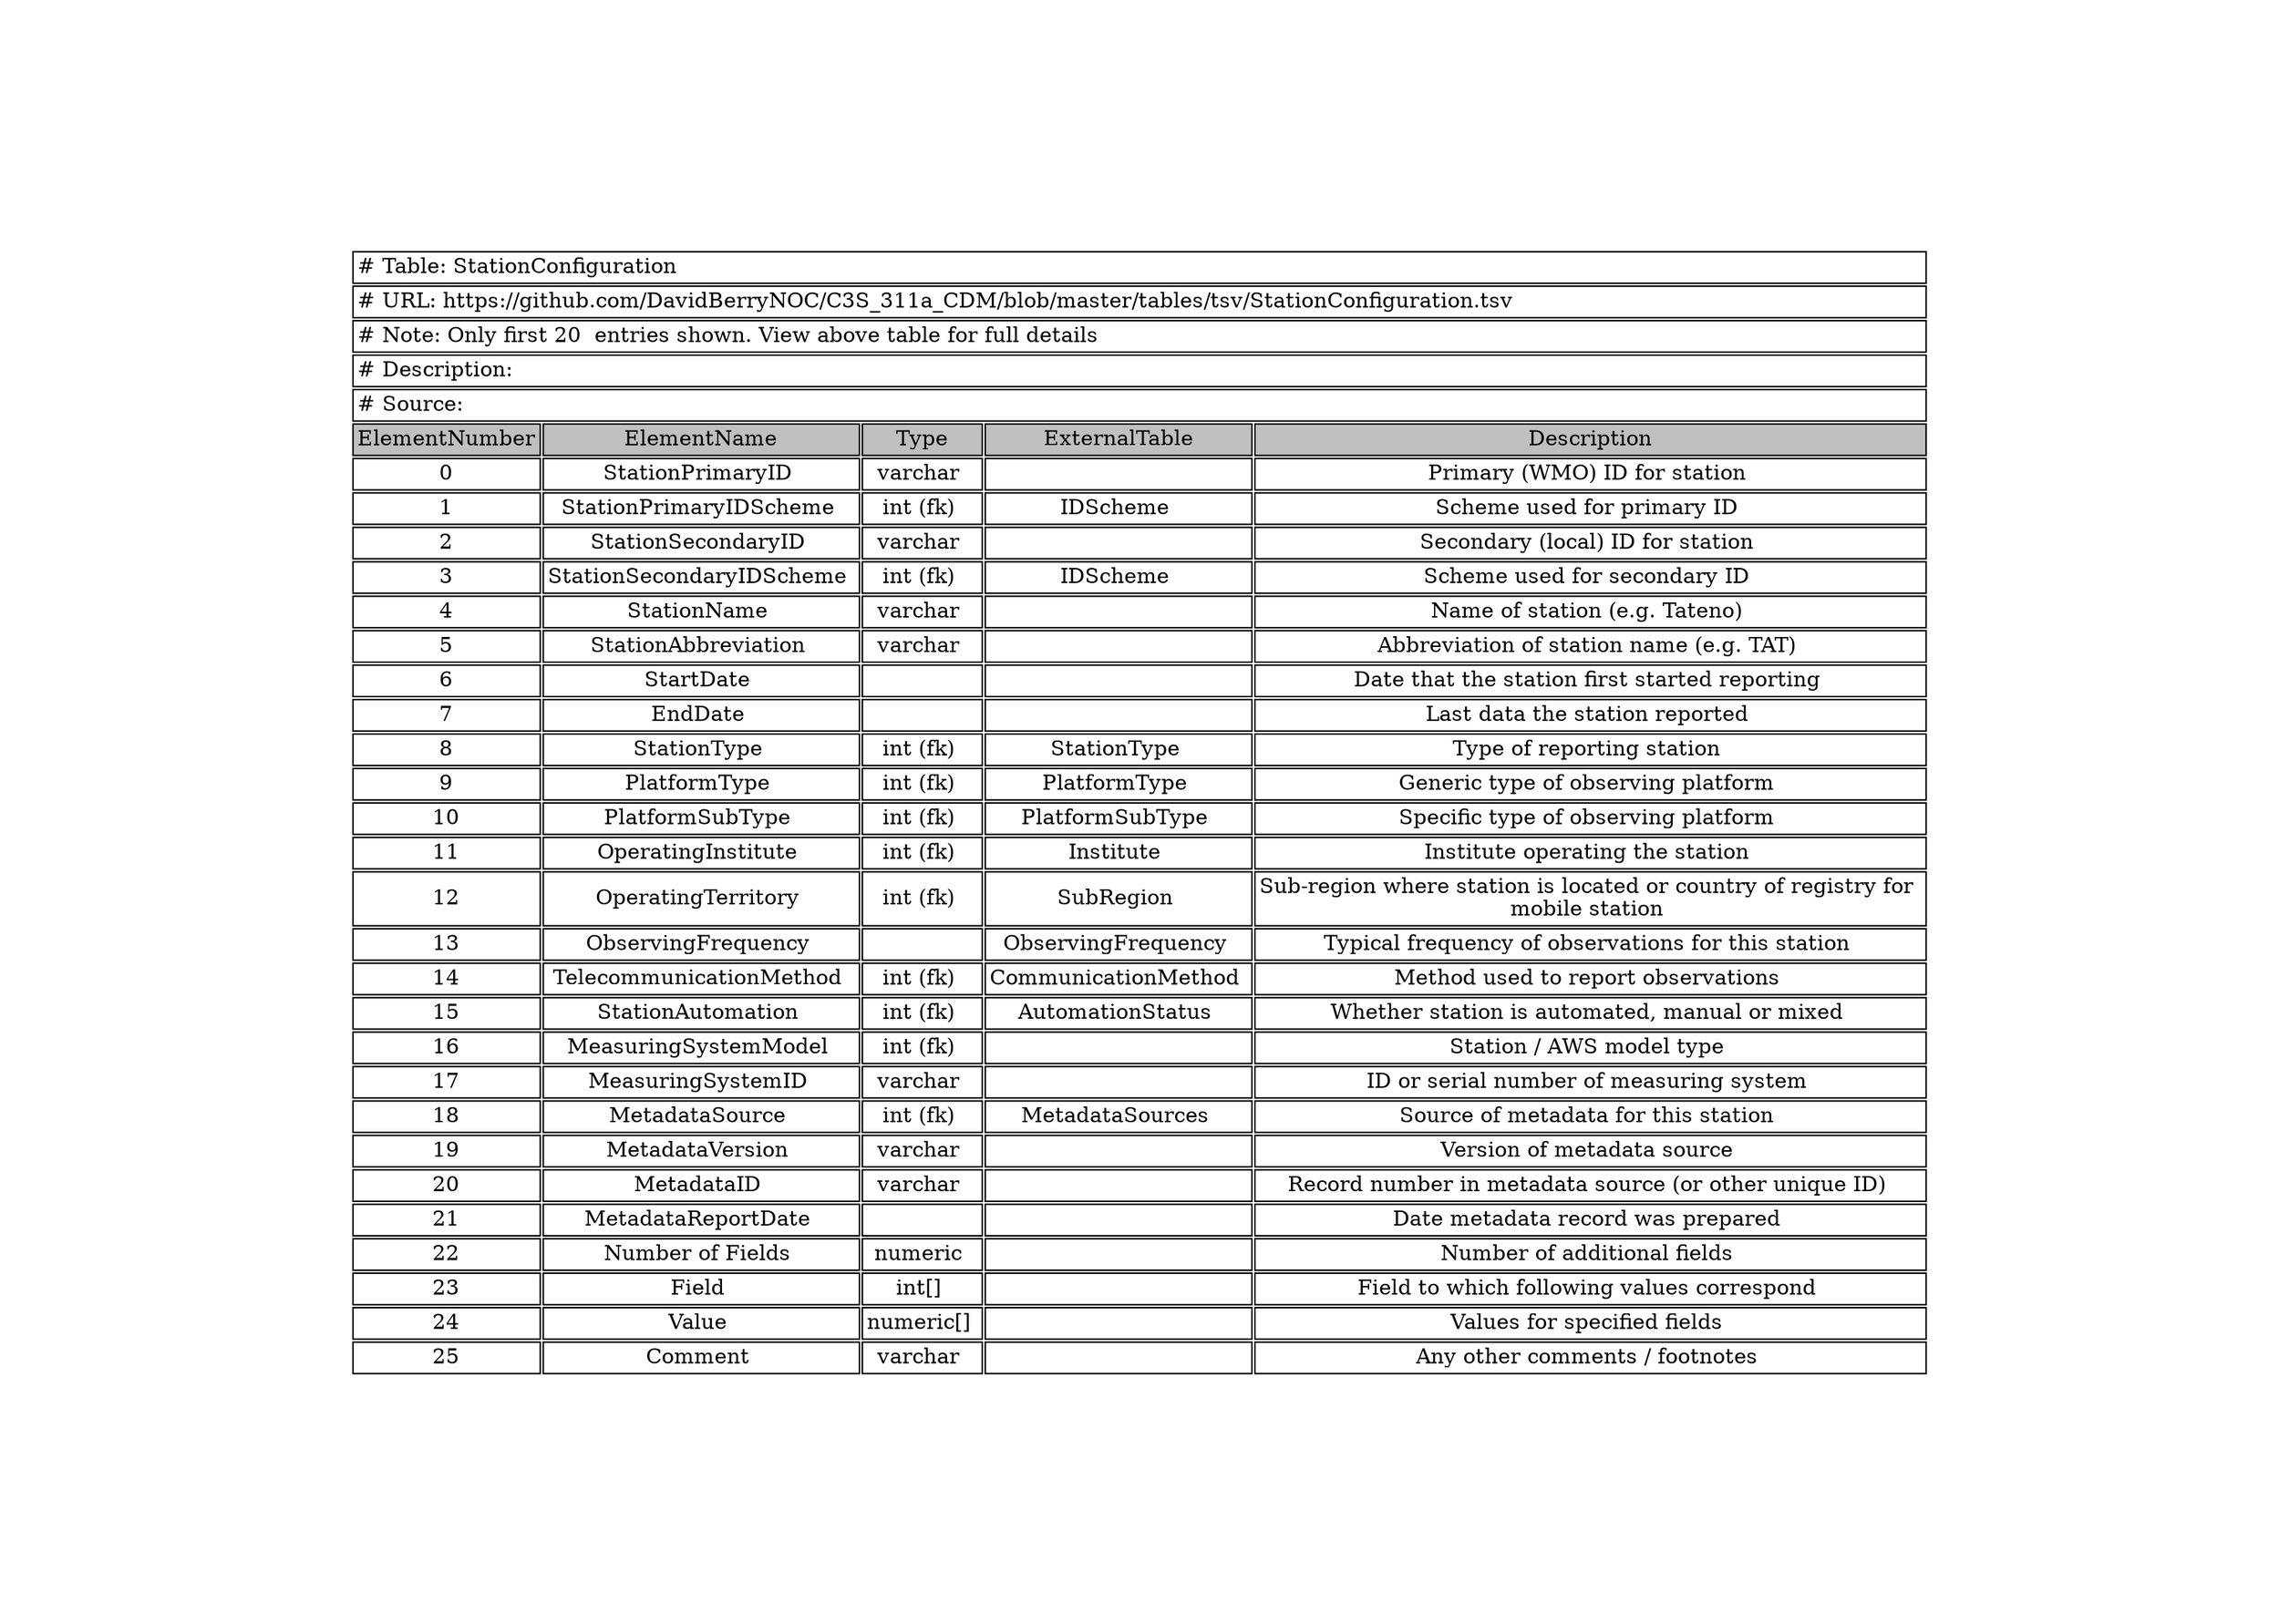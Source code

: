 digraph StationConfiguration {
node [color=white]
StationConfiguration [label=<<TABLE BORDER="0" CELLBORDER="1" CELLSPACING="2" COLOR="BLACK">
<TR><TD COLSPAN="5" ALIGN="left" PORT="head"># Table: StationConfiguration</TD></TR>
<TR><TD COLSPAN="5" ALIGN="left"># URL: https://github.com/DavidBerryNOC/C3S_311a_CDM/blob/master/tables/tsv/StationConfiguration.tsv</TD></TR>
<TR><TD COLSPAN="5" ALIGN="left"># Note: Only first 20  entries shown. View above table for full details</TD></TR>
<TR><TD ALIGN="left" COLSPAN="5"># Description:</TD></TR>
<TR><TD ALIGN="left" COLSPAN="5"># Source: </TD></TR>
<TR><TD BGCOLOR="GRAY">ElementNumber</TD><TD BGCOLOR="GRAY">ElementName</TD><TD BGCOLOR="GRAY">Type</TD><TD BGCOLOR="GRAY">ExternalTable</TD><TD BGCOLOR="GRAY">Description</TD></TR>
<TR><TD PORT="StationPrimaryIDL">0</TD><TD>StationPrimaryID </TD><TD>varchar </TD><TD></TD><TD PORT="StationPrimaryIDR">Primary (WMO) ID for station </TD></TR>
<TR><TD PORT="StationPrimaryIDSchemeL">1</TD><TD>StationPrimaryIDScheme </TD><TD>int (fk) </TD><TD>IDScheme </TD><TD PORT="StationPrimaryIDSchemeR">Scheme used for primary ID </TD></TR>
<TR><TD PORT="StationSecondaryIDL">2</TD><TD>StationSecondaryID </TD><TD>varchar </TD><TD></TD><TD PORT="StationSecondaryIDR">Secondary (local) ID for station </TD></TR>
<TR><TD PORT="StationSecondaryIDSchemeL">3</TD><TD>StationSecondaryIDScheme </TD><TD>int (fk) </TD><TD>IDScheme </TD><TD PORT="StationSecondaryIDSchemeR">Scheme used for secondary ID </TD></TR>
<TR><TD PORT="StationNameL">4</TD><TD>StationName </TD><TD>varchar </TD><TD></TD><TD PORT="StationNameR">Name of station (e.g. Tateno) </TD></TR>
<TR><TD PORT="StationAbbreviationL">5</TD><TD>StationAbbreviation </TD><TD>varchar </TD><TD></TD><TD PORT="StationAbbreviationR">Abbreviation of station name (e.g. TAT) </TD></TR>
<TR><TD PORT="StartDateL">6</TD><TD>StartDate </TD><TD></TD><TD></TD><TD PORT="StartDateR">Date that the station first started reporting </TD></TR>
<TR><TD PORT="EndDateL">7</TD><TD>EndDate </TD><TD></TD><TD></TD><TD PORT="EndDateR">Last data the station reported </TD></TR>
<TR><TD PORT="StationTypeL">8</TD><TD>StationType </TD><TD>int (fk) </TD><TD>StationType </TD><TD PORT="StationTypeR">Type of reporting station </TD></TR>
<TR><TD PORT="PlatformTypeL">9</TD><TD>PlatformType </TD><TD>int (fk) </TD><TD>PlatformType </TD><TD PORT="PlatformTypeR">Generic type of observing platform </TD></TR>
<TR><TD PORT="PlatformSubTypeL">10</TD><TD>PlatformSubType </TD><TD>int (fk) </TD><TD>PlatformSubType </TD><TD PORT="PlatformSubTypeR">Specific type of observing platform </TD></TR>
<TR><TD PORT="OperatingInstituteL">11</TD><TD>OperatingInstitute </TD><TD>int (fk) </TD><TD>Institute </TD><TD PORT="OperatingInstituteR">Institute operating the station </TD></TR>
<TR><TD PORT="OperatingTerritoryL">12</TD><TD>OperatingTerritory </TD><TD>int (fk) </TD><TD>SubRegion </TD><TD PORT="OperatingTerritoryR">Sub-region where station is located or country of registry for <BR/>mobile station </TD></TR>
<TR><TD PORT="ObservingFrequencyL">13</TD><TD>ObservingFrequency </TD><TD></TD><TD>ObservingFrequency </TD><TD PORT="ObservingFrequencyR">Typical frequency of observations for this station </TD></TR>
<TR><TD PORT="TelecommunicationMethodL">14</TD><TD>TelecommunicationMethod </TD><TD>int (fk) </TD><TD>CommunicationMethod </TD><TD PORT="TelecommunicationMethodR">Method used to report observations </TD></TR>
<TR><TD PORT="StationAutomationL">15</TD><TD>StationAutomation </TD><TD>int (fk) </TD><TD>AutomationStatus </TD><TD PORT="StationAutomationR">Whether station is automated, manual or mixed </TD></TR>
<TR><TD PORT="MeasuringSystemModelL">16</TD><TD>MeasuringSystemModel </TD><TD>int (fk) </TD><TD></TD><TD PORT="MeasuringSystemModelR">Station / AWS model type </TD></TR>
<TR><TD PORT="MeasuringSystemIDL">17</TD><TD>MeasuringSystemID </TD><TD>varchar </TD><TD></TD><TD PORT="MeasuringSystemIDR">ID or serial number of measuring system </TD></TR>
<TR><TD PORT="MetadataSourceL">18</TD><TD>MetadataSource </TD><TD>int (fk) </TD><TD>MetadataSources </TD><TD PORT="MetadataSourceR">Source of metadata for this station </TD></TR>
<TR><TD PORT="MetadataVersionL">19</TD><TD>MetadataVersion </TD><TD>varchar </TD><TD></TD><TD PORT="MetadataVersionR">Version of metadata source </TD></TR>
<TR><TD PORT="MetadataIDL">20</TD><TD>MetadataID </TD><TD>varchar </TD><TD></TD><TD PORT="MetadataIDR">Record number in metadata source (or other unique ID) </TD></TR>
<TR><TD PORT="MetadataReportDateL">21</TD><TD>MetadataReportDate </TD><TD></TD><TD></TD><TD PORT="MetadataReportDateR">Date metadata record was prepared </TD></TR>
<TR><TD PORT="Number of FieldsL">22</TD><TD>Number of Fields </TD><TD>numeric </TD><TD></TD><TD PORT="Number of FieldsR">Number of additional fields </TD></TR>
<TR><TD PORT="FieldL">23</TD><TD>Field </TD><TD>int[] </TD><TD></TD><TD PORT="FieldR">Field to which following values correspond </TD></TR>
<TR><TD PORT="ValueL">24</TD><TD>Value </TD><TD>numeric[] </TD><TD></TD><TD PORT="ValueR">Values for specified fields </TD></TR>
<TR><TD PORT="CommentL">25</TD><TD>Comment </TD><TD>varchar </TD><TD></TD><TD PORT="CommentR">Any other comments / footnotes </TD></TR>
</TABLE>>];
}
